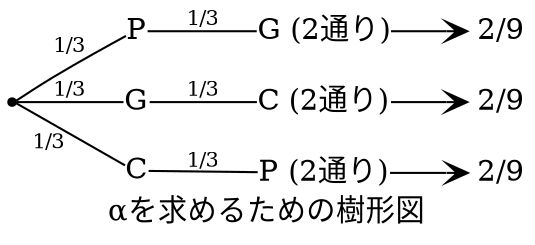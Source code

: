 digraph problem5_5 {
    rankdir = LR; // 左から右のレイアウトを指定

    label = "αを求めるための樹形図"
    // ダミーノード
    ""[shape=point];

    // ノードのスタイル設定
    node[shape=plain];

    // ノードの定義
    node1 [label="P"];
    node2 [label="G"];
    node3 [label="C"];
    node4 [label="G (2通り)"];
    node5 [label="C (2通り)"];
    node6 [label="P (2通り)"];
    node7 [label=" 2/9"];
    node8 [label=" 2/9"];
    node9 [label=" 2/9"];

    // エッジの定義（有向）
    "" -> node1 [label=<<font point-size="10" color="black">1/3</font>>, arrowhead=none];
    "" -> node2 [label=<<font point-size="10" color="black">1/3</font>>, arrowhead=none];
    "" -> node3 [xlabel=<<font point-size="10" color="black">1/3</font>>, arrowhead=none];

    node1 -> node4 [label=<<font point-size="10" color="black">1/3</font>>, arrowhead=none];
    node2 -> node5 [label=<<font point-size="10" color="black">1/3</font>>, arrowhead=none];
    node3 -> node6 [label=<<font point-size="10" color="black">1/3</font>>, arrowhead=none];

    node4 -> node7 [arrowhead=vee];
    node5 -> node8 [arrowhead=vee];
    node6 -> node9 [arrowhead=vee];

}